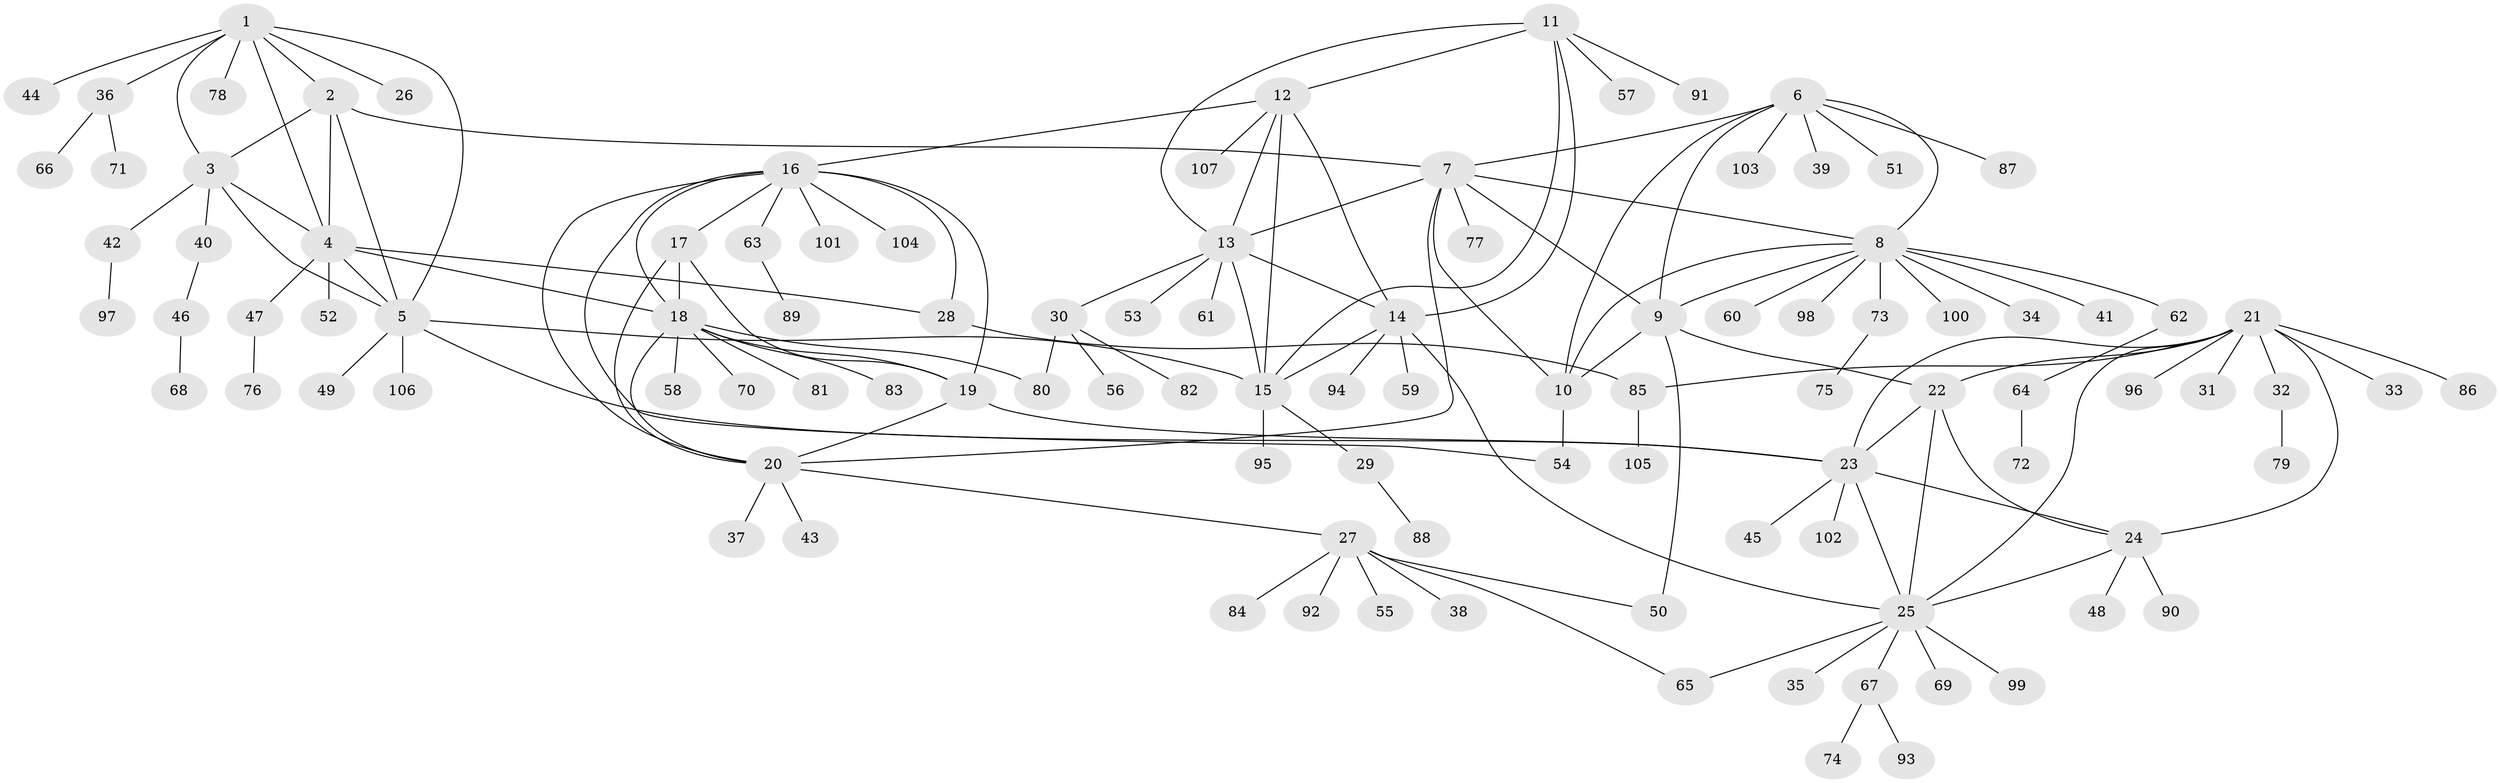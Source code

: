 // Generated by graph-tools (version 1.1) at 2025/02/03/09/25 03:02:50]
// undirected, 107 vertices, 148 edges
graph export_dot {
graph [start="1"]
  node [color=gray90,style=filled];
  1;
  2;
  3;
  4;
  5;
  6;
  7;
  8;
  9;
  10;
  11;
  12;
  13;
  14;
  15;
  16;
  17;
  18;
  19;
  20;
  21;
  22;
  23;
  24;
  25;
  26;
  27;
  28;
  29;
  30;
  31;
  32;
  33;
  34;
  35;
  36;
  37;
  38;
  39;
  40;
  41;
  42;
  43;
  44;
  45;
  46;
  47;
  48;
  49;
  50;
  51;
  52;
  53;
  54;
  55;
  56;
  57;
  58;
  59;
  60;
  61;
  62;
  63;
  64;
  65;
  66;
  67;
  68;
  69;
  70;
  71;
  72;
  73;
  74;
  75;
  76;
  77;
  78;
  79;
  80;
  81;
  82;
  83;
  84;
  85;
  86;
  87;
  88;
  89;
  90;
  91;
  92;
  93;
  94;
  95;
  96;
  97;
  98;
  99;
  100;
  101;
  102;
  103;
  104;
  105;
  106;
  107;
  1 -- 2;
  1 -- 3;
  1 -- 4;
  1 -- 5;
  1 -- 26;
  1 -- 36;
  1 -- 44;
  1 -- 78;
  2 -- 3;
  2 -- 4;
  2 -- 5;
  2 -- 7;
  3 -- 4;
  3 -- 5;
  3 -- 40;
  3 -- 42;
  4 -- 5;
  4 -- 18;
  4 -- 28;
  4 -- 47;
  4 -- 52;
  5 -- 15;
  5 -- 23;
  5 -- 49;
  5 -- 106;
  6 -- 7;
  6 -- 8;
  6 -- 9;
  6 -- 10;
  6 -- 39;
  6 -- 51;
  6 -- 87;
  6 -- 103;
  7 -- 8;
  7 -- 9;
  7 -- 10;
  7 -- 13;
  7 -- 20;
  7 -- 77;
  8 -- 9;
  8 -- 10;
  8 -- 34;
  8 -- 41;
  8 -- 60;
  8 -- 62;
  8 -- 73;
  8 -- 98;
  8 -- 100;
  9 -- 10;
  9 -- 22;
  9 -- 50;
  10 -- 54;
  11 -- 12;
  11 -- 13;
  11 -- 14;
  11 -- 15;
  11 -- 57;
  11 -- 91;
  12 -- 13;
  12 -- 14;
  12 -- 15;
  12 -- 16;
  12 -- 107;
  13 -- 14;
  13 -- 15;
  13 -- 30;
  13 -- 53;
  13 -- 61;
  14 -- 15;
  14 -- 25;
  14 -- 59;
  14 -- 94;
  15 -- 29;
  15 -- 95;
  16 -- 17;
  16 -- 18;
  16 -- 19;
  16 -- 20;
  16 -- 28;
  16 -- 54;
  16 -- 63;
  16 -- 101;
  16 -- 104;
  17 -- 18;
  17 -- 19;
  17 -- 20;
  18 -- 19;
  18 -- 20;
  18 -- 58;
  18 -- 70;
  18 -- 80;
  18 -- 81;
  18 -- 83;
  19 -- 20;
  19 -- 23;
  20 -- 27;
  20 -- 37;
  20 -- 43;
  21 -- 22;
  21 -- 23;
  21 -- 24;
  21 -- 25;
  21 -- 31;
  21 -- 32;
  21 -- 33;
  21 -- 85;
  21 -- 86;
  21 -- 96;
  22 -- 23;
  22 -- 24;
  22 -- 25;
  23 -- 24;
  23 -- 25;
  23 -- 45;
  23 -- 102;
  24 -- 25;
  24 -- 48;
  24 -- 90;
  25 -- 35;
  25 -- 65;
  25 -- 67;
  25 -- 69;
  25 -- 99;
  27 -- 38;
  27 -- 50;
  27 -- 55;
  27 -- 65;
  27 -- 84;
  27 -- 92;
  28 -- 85;
  29 -- 88;
  30 -- 56;
  30 -- 80;
  30 -- 82;
  32 -- 79;
  36 -- 66;
  36 -- 71;
  40 -- 46;
  42 -- 97;
  46 -- 68;
  47 -- 76;
  62 -- 64;
  63 -- 89;
  64 -- 72;
  67 -- 74;
  67 -- 93;
  73 -- 75;
  85 -- 105;
}
